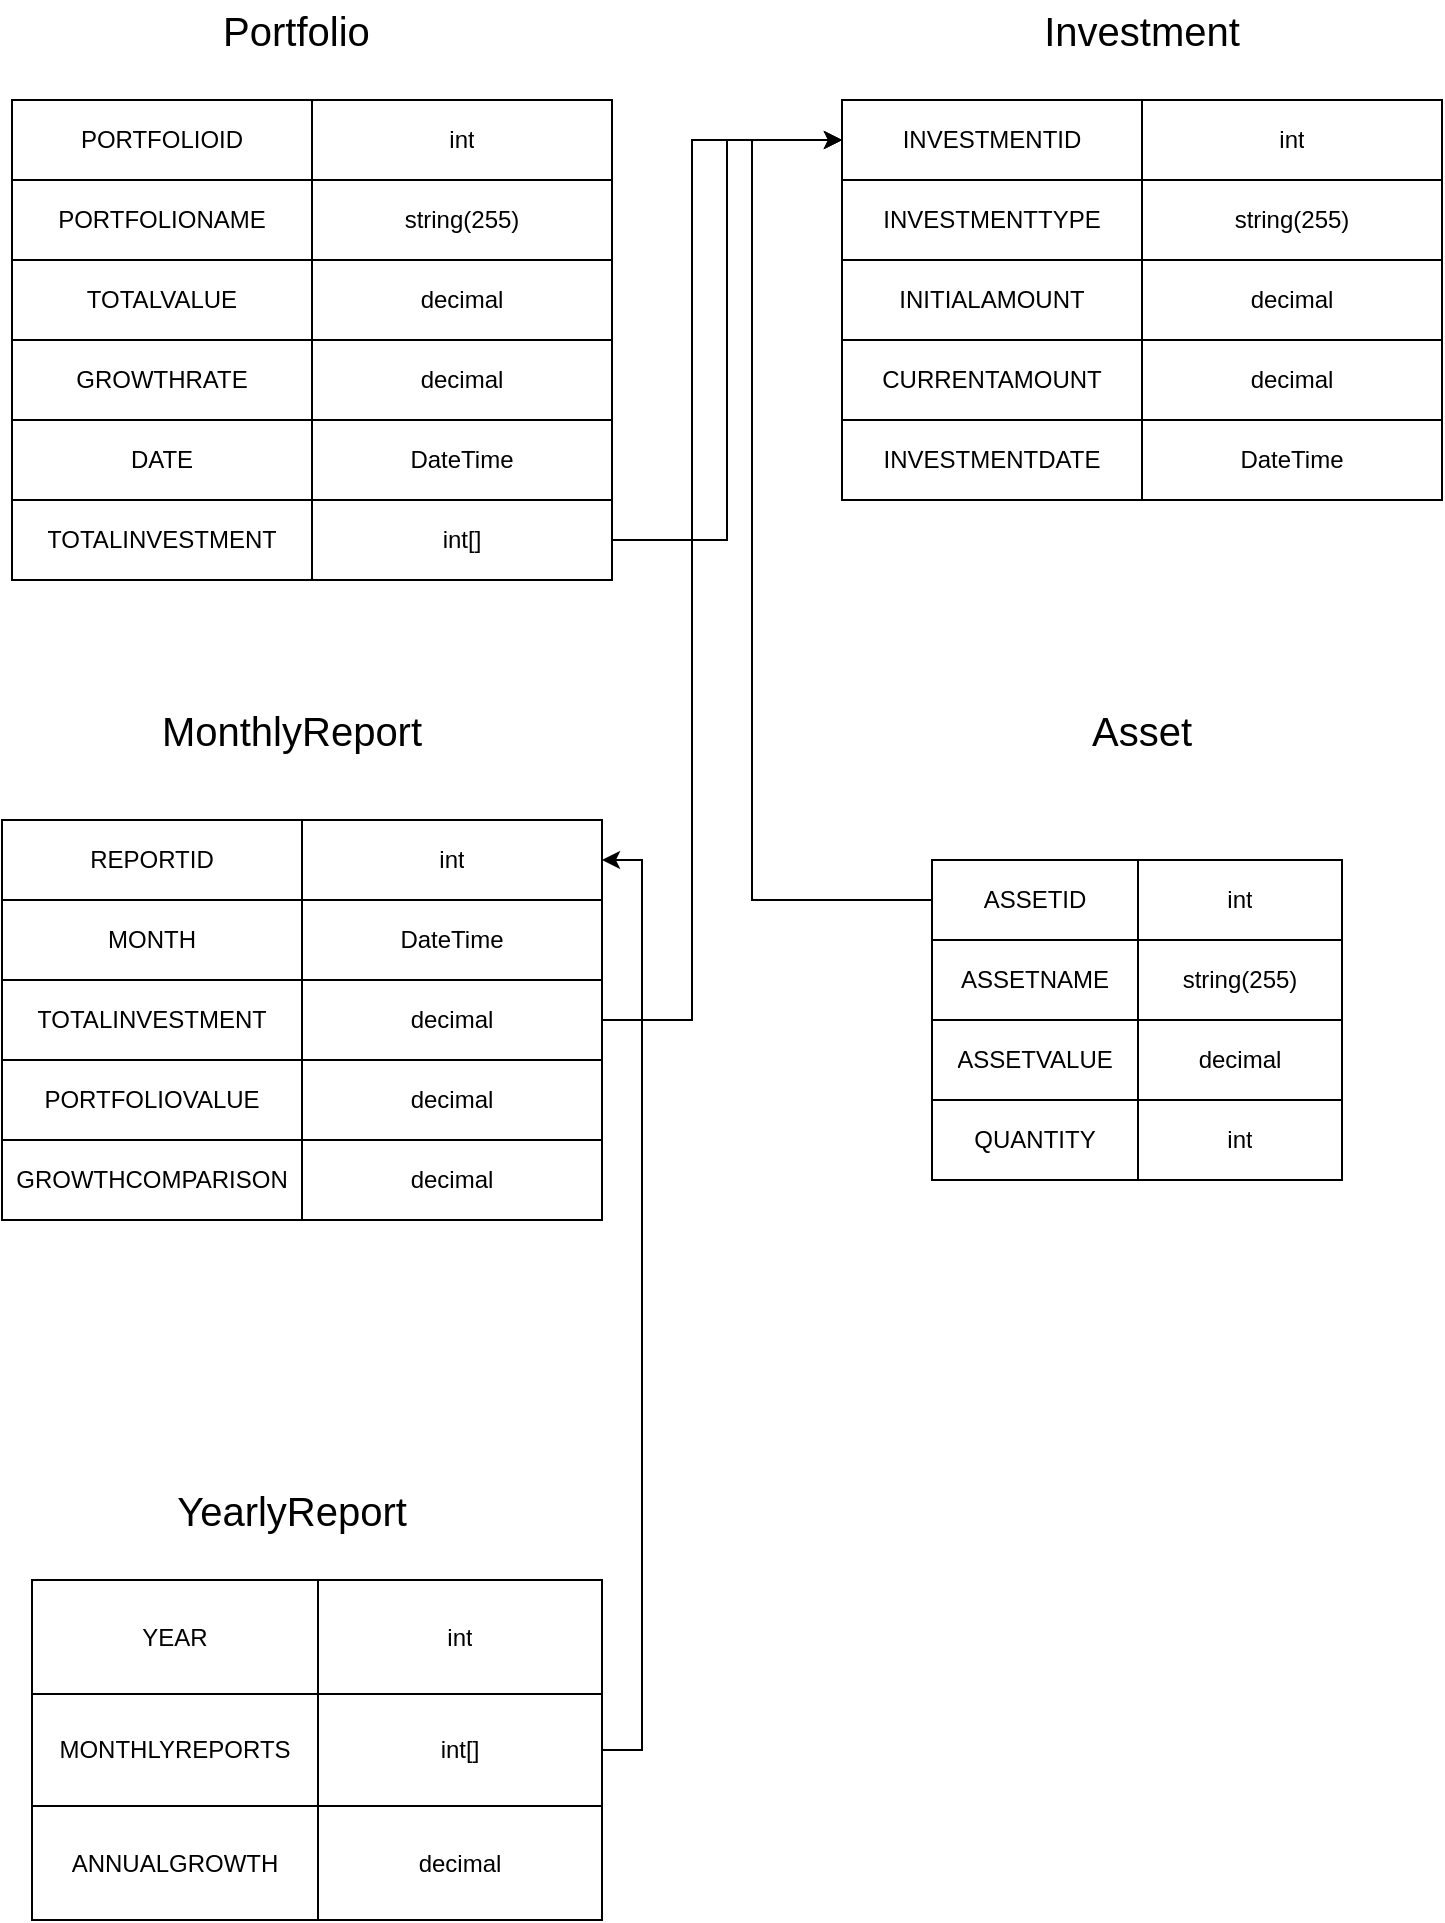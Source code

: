 <mxfile version="24.7.17">
  <diagram name="Page-1" id="lOi5t4IGH5ppWjD3ILn8">
    <mxGraphModel dx="2074" dy="1132" grid="1" gridSize="10" guides="1" tooltips="1" connect="1" arrows="1" fold="1" page="1" pageScale="1" pageWidth="850" pageHeight="1100" math="0" shadow="0">
      <root>
        <mxCell id="0" />
        <mxCell id="1" parent="0" />
        <mxCell id="yT-1FrAaaAiXMkMa1nwL-12" value="&lt;font style=&quot;font-size: 20px;&quot;&gt;Portfolio&amp;nbsp;&lt;/font&gt;" style="text;html=1;align=center;verticalAlign=middle;whiteSpace=wrap;rounded=0;fontSize=14;" vertex="1" parent="1">
          <mxGeometry x="155" y="10" width="80" height="30" as="geometry" />
        </mxCell>
        <mxCell id="yT-1FrAaaAiXMkMa1nwL-13" value="&lt;font style=&quot;font-size: 20px;&quot;&gt;MonthlyReport&lt;/font&gt;" style="text;html=1;align=center;verticalAlign=middle;whiteSpace=wrap;rounded=0;" vertex="1" parent="1">
          <mxGeometry x="160" y="360" width="60" height="30" as="geometry" />
        </mxCell>
        <mxCell id="yT-1FrAaaAiXMkMa1nwL-14" value="&lt;font style=&quot;font-size: 20px;&quot;&gt;YearlyReport&lt;/font&gt;" style="text;html=1;align=center;verticalAlign=middle;whiteSpace=wrap;rounded=0;" vertex="1" parent="1">
          <mxGeometry x="160" y="750" width="60" height="30" as="geometry" />
        </mxCell>
        <mxCell id="yT-1FrAaaAiXMkMa1nwL-15" value="&lt;font style=&quot;font-size: 20px;&quot;&gt;Investment&lt;/font&gt;" style="text;html=1;align=center;verticalAlign=middle;whiteSpace=wrap;rounded=0;" vertex="1" parent="1">
          <mxGeometry x="585" y="10" width="60" height="30" as="geometry" />
        </mxCell>
        <mxCell id="yT-1FrAaaAiXMkMa1nwL-16" value="&lt;font style=&quot;font-size: 20px;&quot;&gt;Asset&lt;/font&gt;" style="text;html=1;align=center;verticalAlign=middle;whiteSpace=wrap;rounded=0;" vertex="1" parent="1">
          <mxGeometry x="585" y="360" width="60" height="30" as="geometry" />
        </mxCell>
        <mxCell id="yT-1FrAaaAiXMkMa1nwL-47" value="" style="shape=table;startSize=0;container=1;collapsible=0;childLayout=tableLayout;" vertex="1" parent="1">
          <mxGeometry x="465" y="60" width="300" height="200" as="geometry" />
        </mxCell>
        <mxCell id="yT-1FrAaaAiXMkMa1nwL-48" value="" style="shape=tableRow;horizontal=0;startSize=0;swimlaneHead=0;swimlaneBody=0;strokeColor=inherit;top=0;left=0;bottom=0;right=0;collapsible=0;dropTarget=0;fillColor=none;points=[[0,0.5],[1,0.5]];portConstraint=eastwest;" vertex="1" parent="yT-1FrAaaAiXMkMa1nwL-47">
          <mxGeometry width="300" height="40" as="geometry" />
        </mxCell>
        <mxCell id="yT-1FrAaaAiXMkMa1nwL-49" value="INVESTMENTID" style="shape=partialRectangle;html=1;whiteSpace=wrap;connectable=0;strokeColor=inherit;overflow=hidden;fillColor=none;top=0;left=0;bottom=0;right=0;pointerEvents=1;" vertex="1" parent="yT-1FrAaaAiXMkMa1nwL-48">
          <mxGeometry width="150" height="40" as="geometry">
            <mxRectangle width="150" height="40" as="alternateBounds" />
          </mxGeometry>
        </mxCell>
        <mxCell id="yT-1FrAaaAiXMkMa1nwL-50" value="int" style="shape=partialRectangle;html=1;whiteSpace=wrap;connectable=0;strokeColor=inherit;overflow=hidden;fillColor=none;top=0;left=0;bottom=0;right=0;pointerEvents=1;" vertex="1" parent="yT-1FrAaaAiXMkMa1nwL-48">
          <mxGeometry x="150" width="150" height="40" as="geometry">
            <mxRectangle width="150" height="40" as="alternateBounds" />
          </mxGeometry>
        </mxCell>
        <mxCell id="yT-1FrAaaAiXMkMa1nwL-51" value="" style="shape=tableRow;horizontal=0;startSize=0;swimlaneHead=0;swimlaneBody=0;strokeColor=inherit;top=0;left=0;bottom=0;right=0;collapsible=0;dropTarget=0;fillColor=none;points=[[0,0.5],[1,0.5]];portConstraint=eastwest;" vertex="1" parent="yT-1FrAaaAiXMkMa1nwL-47">
          <mxGeometry y="40" width="300" height="40" as="geometry" />
        </mxCell>
        <mxCell id="yT-1FrAaaAiXMkMa1nwL-52" value="INVESTMENTTYPE" style="shape=partialRectangle;html=1;whiteSpace=wrap;connectable=0;strokeColor=inherit;overflow=hidden;fillColor=none;top=0;left=0;bottom=0;right=0;pointerEvents=1;" vertex="1" parent="yT-1FrAaaAiXMkMa1nwL-51">
          <mxGeometry width="150" height="40" as="geometry">
            <mxRectangle width="150" height="40" as="alternateBounds" />
          </mxGeometry>
        </mxCell>
        <mxCell id="yT-1FrAaaAiXMkMa1nwL-53" value="string(255)" style="shape=partialRectangle;html=1;whiteSpace=wrap;connectable=0;strokeColor=inherit;overflow=hidden;fillColor=none;top=0;left=0;bottom=0;right=0;pointerEvents=1;" vertex="1" parent="yT-1FrAaaAiXMkMa1nwL-51">
          <mxGeometry x="150" width="150" height="40" as="geometry">
            <mxRectangle width="150" height="40" as="alternateBounds" />
          </mxGeometry>
        </mxCell>
        <mxCell id="yT-1FrAaaAiXMkMa1nwL-54" value="" style="shape=tableRow;horizontal=0;startSize=0;swimlaneHead=0;swimlaneBody=0;strokeColor=inherit;top=0;left=0;bottom=0;right=0;collapsible=0;dropTarget=0;fillColor=none;points=[[0,0.5],[1,0.5]];portConstraint=eastwest;" vertex="1" parent="yT-1FrAaaAiXMkMa1nwL-47">
          <mxGeometry y="80" width="300" height="40" as="geometry" />
        </mxCell>
        <mxCell id="yT-1FrAaaAiXMkMa1nwL-55" value="INITIALAMOUNT" style="shape=partialRectangle;html=1;whiteSpace=wrap;connectable=0;strokeColor=inherit;overflow=hidden;fillColor=none;top=0;left=0;bottom=0;right=0;pointerEvents=1;" vertex="1" parent="yT-1FrAaaAiXMkMa1nwL-54">
          <mxGeometry width="150" height="40" as="geometry">
            <mxRectangle width="150" height="40" as="alternateBounds" />
          </mxGeometry>
        </mxCell>
        <mxCell id="yT-1FrAaaAiXMkMa1nwL-56" value="decimal" style="shape=partialRectangle;html=1;whiteSpace=wrap;connectable=0;strokeColor=inherit;overflow=hidden;fillColor=none;top=0;left=0;bottom=0;right=0;pointerEvents=1;" vertex="1" parent="yT-1FrAaaAiXMkMa1nwL-54">
          <mxGeometry x="150" width="150" height="40" as="geometry">
            <mxRectangle width="150" height="40" as="alternateBounds" />
          </mxGeometry>
        </mxCell>
        <mxCell id="yT-1FrAaaAiXMkMa1nwL-57" value="" style="shape=tableRow;horizontal=0;startSize=0;swimlaneHead=0;swimlaneBody=0;strokeColor=inherit;top=0;left=0;bottom=0;right=0;collapsible=0;dropTarget=0;fillColor=none;points=[[0,0.5],[1,0.5]];portConstraint=eastwest;" vertex="1" parent="yT-1FrAaaAiXMkMa1nwL-47">
          <mxGeometry y="120" width="300" height="40" as="geometry" />
        </mxCell>
        <mxCell id="yT-1FrAaaAiXMkMa1nwL-58" value="CURRENTAMOUNT" style="shape=partialRectangle;html=1;whiteSpace=wrap;connectable=0;strokeColor=inherit;overflow=hidden;fillColor=none;top=0;left=0;bottom=0;right=0;pointerEvents=1;" vertex="1" parent="yT-1FrAaaAiXMkMa1nwL-57">
          <mxGeometry width="150" height="40" as="geometry">
            <mxRectangle width="150" height="40" as="alternateBounds" />
          </mxGeometry>
        </mxCell>
        <mxCell id="yT-1FrAaaAiXMkMa1nwL-59" value="decimal" style="shape=partialRectangle;html=1;whiteSpace=wrap;connectable=0;strokeColor=inherit;overflow=hidden;fillColor=none;top=0;left=0;bottom=0;right=0;pointerEvents=1;" vertex="1" parent="yT-1FrAaaAiXMkMa1nwL-57">
          <mxGeometry x="150" width="150" height="40" as="geometry">
            <mxRectangle width="150" height="40" as="alternateBounds" />
          </mxGeometry>
        </mxCell>
        <mxCell id="yT-1FrAaaAiXMkMa1nwL-60" value="" style="shape=tableRow;horizontal=0;startSize=0;swimlaneHead=0;swimlaneBody=0;strokeColor=inherit;top=0;left=0;bottom=0;right=0;collapsible=0;dropTarget=0;fillColor=none;points=[[0,0.5],[1,0.5]];portConstraint=eastwest;" vertex="1" parent="yT-1FrAaaAiXMkMa1nwL-47">
          <mxGeometry y="160" width="300" height="40" as="geometry" />
        </mxCell>
        <mxCell id="yT-1FrAaaAiXMkMa1nwL-61" value="INVESTMENTDATE" style="shape=partialRectangle;html=1;whiteSpace=wrap;connectable=0;strokeColor=inherit;overflow=hidden;fillColor=none;top=0;left=0;bottom=0;right=0;pointerEvents=1;" vertex="1" parent="yT-1FrAaaAiXMkMa1nwL-60">
          <mxGeometry width="150" height="40" as="geometry">
            <mxRectangle width="150" height="40" as="alternateBounds" />
          </mxGeometry>
        </mxCell>
        <mxCell id="yT-1FrAaaAiXMkMa1nwL-62" value="DateTime" style="shape=partialRectangle;html=1;whiteSpace=wrap;connectable=0;strokeColor=inherit;overflow=hidden;fillColor=none;top=0;left=0;bottom=0;right=0;pointerEvents=1;" vertex="1" parent="yT-1FrAaaAiXMkMa1nwL-60">
          <mxGeometry x="150" width="150" height="40" as="geometry">
            <mxRectangle width="150" height="40" as="alternateBounds" />
          </mxGeometry>
        </mxCell>
        <mxCell id="yT-1FrAaaAiXMkMa1nwL-63" value="" style="shape=table;startSize=0;container=1;collapsible=0;childLayout=tableLayout;" vertex="1" parent="1">
          <mxGeometry x="510" y="440" width="205" height="160" as="geometry" />
        </mxCell>
        <mxCell id="yT-1FrAaaAiXMkMa1nwL-64" value="" style="shape=tableRow;horizontal=0;startSize=0;swimlaneHead=0;swimlaneBody=0;strokeColor=inherit;top=0;left=0;bottom=0;right=0;collapsible=0;dropTarget=0;fillColor=none;points=[[0,0.5],[1,0.5]];portConstraint=eastwest;" vertex="1" parent="yT-1FrAaaAiXMkMa1nwL-63">
          <mxGeometry width="205" height="40" as="geometry" />
        </mxCell>
        <mxCell id="yT-1FrAaaAiXMkMa1nwL-65" value="ASSETID" style="shape=partialRectangle;html=1;whiteSpace=wrap;connectable=0;strokeColor=inherit;overflow=hidden;fillColor=none;top=0;left=0;bottom=0;right=0;pointerEvents=1;" vertex="1" parent="yT-1FrAaaAiXMkMa1nwL-64">
          <mxGeometry width="103" height="40" as="geometry">
            <mxRectangle width="103" height="40" as="alternateBounds" />
          </mxGeometry>
        </mxCell>
        <mxCell id="yT-1FrAaaAiXMkMa1nwL-66" value="int" style="shape=partialRectangle;html=1;whiteSpace=wrap;connectable=0;strokeColor=inherit;overflow=hidden;fillColor=none;top=0;left=0;bottom=0;right=0;pointerEvents=1;" vertex="1" parent="yT-1FrAaaAiXMkMa1nwL-64">
          <mxGeometry x="103" width="102" height="40" as="geometry">
            <mxRectangle width="102" height="40" as="alternateBounds" />
          </mxGeometry>
        </mxCell>
        <mxCell id="yT-1FrAaaAiXMkMa1nwL-67" value="" style="shape=tableRow;horizontal=0;startSize=0;swimlaneHead=0;swimlaneBody=0;strokeColor=inherit;top=0;left=0;bottom=0;right=0;collapsible=0;dropTarget=0;fillColor=none;points=[[0,0.5],[1,0.5]];portConstraint=eastwest;" vertex="1" parent="yT-1FrAaaAiXMkMa1nwL-63">
          <mxGeometry y="40" width="205" height="40" as="geometry" />
        </mxCell>
        <mxCell id="yT-1FrAaaAiXMkMa1nwL-68" value="ASSETNAME" style="shape=partialRectangle;html=1;whiteSpace=wrap;connectable=0;strokeColor=inherit;overflow=hidden;fillColor=none;top=0;left=0;bottom=0;right=0;pointerEvents=1;" vertex="1" parent="yT-1FrAaaAiXMkMa1nwL-67">
          <mxGeometry width="103" height="40" as="geometry">
            <mxRectangle width="103" height="40" as="alternateBounds" />
          </mxGeometry>
        </mxCell>
        <mxCell id="yT-1FrAaaAiXMkMa1nwL-69" value="string(255)" style="shape=partialRectangle;html=1;whiteSpace=wrap;connectable=0;strokeColor=inherit;overflow=hidden;fillColor=none;top=0;left=0;bottom=0;right=0;pointerEvents=1;" vertex="1" parent="yT-1FrAaaAiXMkMa1nwL-67">
          <mxGeometry x="103" width="102" height="40" as="geometry">
            <mxRectangle width="102" height="40" as="alternateBounds" />
          </mxGeometry>
        </mxCell>
        <mxCell id="yT-1FrAaaAiXMkMa1nwL-70" value="" style="shape=tableRow;horizontal=0;startSize=0;swimlaneHead=0;swimlaneBody=0;strokeColor=inherit;top=0;left=0;bottom=0;right=0;collapsible=0;dropTarget=0;fillColor=none;points=[[0,0.5],[1,0.5]];portConstraint=eastwest;" vertex="1" parent="yT-1FrAaaAiXMkMa1nwL-63">
          <mxGeometry y="80" width="205" height="40" as="geometry" />
        </mxCell>
        <mxCell id="yT-1FrAaaAiXMkMa1nwL-71" value="ASSETVALUE" style="shape=partialRectangle;html=1;whiteSpace=wrap;connectable=0;strokeColor=inherit;overflow=hidden;fillColor=none;top=0;left=0;bottom=0;right=0;pointerEvents=1;" vertex="1" parent="yT-1FrAaaAiXMkMa1nwL-70">
          <mxGeometry width="103" height="40" as="geometry">
            <mxRectangle width="103" height="40" as="alternateBounds" />
          </mxGeometry>
        </mxCell>
        <mxCell id="yT-1FrAaaAiXMkMa1nwL-72" value="decimal" style="shape=partialRectangle;html=1;whiteSpace=wrap;connectable=0;strokeColor=inherit;overflow=hidden;fillColor=none;top=0;left=0;bottom=0;right=0;pointerEvents=1;" vertex="1" parent="yT-1FrAaaAiXMkMa1nwL-70">
          <mxGeometry x="103" width="102" height="40" as="geometry">
            <mxRectangle width="102" height="40" as="alternateBounds" />
          </mxGeometry>
        </mxCell>
        <mxCell id="yT-1FrAaaAiXMkMa1nwL-73" value="" style="shape=tableRow;horizontal=0;startSize=0;swimlaneHead=0;swimlaneBody=0;strokeColor=inherit;top=0;left=0;bottom=0;right=0;collapsible=0;dropTarget=0;fillColor=none;points=[[0,0.5],[1,0.5]];portConstraint=eastwest;" vertex="1" parent="yT-1FrAaaAiXMkMa1nwL-63">
          <mxGeometry y="120" width="205" height="40" as="geometry" />
        </mxCell>
        <mxCell id="yT-1FrAaaAiXMkMa1nwL-74" value="QUANTITY" style="shape=partialRectangle;html=1;whiteSpace=wrap;connectable=0;strokeColor=inherit;overflow=hidden;fillColor=none;top=0;left=0;bottom=0;right=0;pointerEvents=1;" vertex="1" parent="yT-1FrAaaAiXMkMa1nwL-73">
          <mxGeometry width="103" height="40" as="geometry">
            <mxRectangle width="103" height="40" as="alternateBounds" />
          </mxGeometry>
        </mxCell>
        <mxCell id="yT-1FrAaaAiXMkMa1nwL-75" value="int" style="shape=partialRectangle;html=1;whiteSpace=wrap;connectable=0;strokeColor=inherit;overflow=hidden;fillColor=none;top=0;left=0;bottom=0;right=0;pointerEvents=1;" vertex="1" parent="yT-1FrAaaAiXMkMa1nwL-73">
          <mxGeometry x="103" width="102" height="40" as="geometry">
            <mxRectangle width="102" height="40" as="alternateBounds" />
          </mxGeometry>
        </mxCell>
        <mxCell id="yT-1FrAaaAiXMkMa1nwL-76" value="" style="shape=table;startSize=0;container=1;collapsible=0;childLayout=tableLayout;" vertex="1" parent="1">
          <mxGeometry x="50" y="60" width="300" height="240" as="geometry" />
        </mxCell>
        <mxCell id="yT-1FrAaaAiXMkMa1nwL-77" value="" style="shape=tableRow;horizontal=0;startSize=0;swimlaneHead=0;swimlaneBody=0;strokeColor=inherit;top=0;left=0;bottom=0;right=0;collapsible=0;dropTarget=0;fillColor=none;points=[[0,0.5],[1,0.5]];portConstraint=eastwest;" vertex="1" parent="yT-1FrAaaAiXMkMa1nwL-76">
          <mxGeometry width="300" height="40" as="geometry" />
        </mxCell>
        <mxCell id="yT-1FrAaaAiXMkMa1nwL-78" value="PORTFOLIOID" style="shape=partialRectangle;html=1;whiteSpace=wrap;connectable=0;strokeColor=inherit;overflow=hidden;fillColor=none;top=0;left=0;bottom=0;right=0;pointerEvents=1;" vertex="1" parent="yT-1FrAaaAiXMkMa1nwL-77">
          <mxGeometry width="150" height="40" as="geometry">
            <mxRectangle width="150" height="40" as="alternateBounds" />
          </mxGeometry>
        </mxCell>
        <mxCell id="yT-1FrAaaAiXMkMa1nwL-79" value="int" style="shape=partialRectangle;html=1;whiteSpace=wrap;connectable=0;strokeColor=inherit;overflow=hidden;fillColor=none;top=0;left=0;bottom=0;right=0;pointerEvents=1;" vertex="1" parent="yT-1FrAaaAiXMkMa1nwL-77">
          <mxGeometry x="150" width="150" height="40" as="geometry">
            <mxRectangle width="150" height="40" as="alternateBounds" />
          </mxGeometry>
        </mxCell>
        <mxCell id="yT-1FrAaaAiXMkMa1nwL-80" value="" style="shape=tableRow;horizontal=0;startSize=0;swimlaneHead=0;swimlaneBody=0;strokeColor=inherit;top=0;left=0;bottom=0;right=0;collapsible=0;dropTarget=0;fillColor=none;points=[[0,0.5],[1,0.5]];portConstraint=eastwest;" vertex="1" parent="yT-1FrAaaAiXMkMa1nwL-76">
          <mxGeometry y="40" width="300" height="40" as="geometry" />
        </mxCell>
        <mxCell id="yT-1FrAaaAiXMkMa1nwL-81" value="PORTFOLIONAME" style="shape=partialRectangle;html=1;whiteSpace=wrap;connectable=0;strokeColor=inherit;overflow=hidden;fillColor=none;top=0;left=0;bottom=0;right=0;pointerEvents=1;" vertex="1" parent="yT-1FrAaaAiXMkMa1nwL-80">
          <mxGeometry width="150" height="40" as="geometry">
            <mxRectangle width="150" height="40" as="alternateBounds" />
          </mxGeometry>
        </mxCell>
        <mxCell id="yT-1FrAaaAiXMkMa1nwL-82" value="string(255)" style="shape=partialRectangle;html=1;whiteSpace=wrap;connectable=0;strokeColor=inherit;overflow=hidden;fillColor=none;top=0;left=0;bottom=0;right=0;pointerEvents=1;" vertex="1" parent="yT-1FrAaaAiXMkMa1nwL-80">
          <mxGeometry x="150" width="150" height="40" as="geometry">
            <mxRectangle width="150" height="40" as="alternateBounds" />
          </mxGeometry>
        </mxCell>
        <mxCell id="yT-1FrAaaAiXMkMa1nwL-83" value="" style="shape=tableRow;horizontal=0;startSize=0;swimlaneHead=0;swimlaneBody=0;strokeColor=inherit;top=0;left=0;bottom=0;right=0;collapsible=0;dropTarget=0;fillColor=none;points=[[0,0.5],[1,0.5]];portConstraint=eastwest;" vertex="1" parent="yT-1FrAaaAiXMkMa1nwL-76">
          <mxGeometry y="80" width="300" height="40" as="geometry" />
        </mxCell>
        <mxCell id="yT-1FrAaaAiXMkMa1nwL-84" value="TOTALVALUE" style="shape=partialRectangle;html=1;whiteSpace=wrap;connectable=0;strokeColor=inherit;overflow=hidden;fillColor=none;top=0;left=0;bottom=0;right=0;pointerEvents=1;" vertex="1" parent="yT-1FrAaaAiXMkMa1nwL-83">
          <mxGeometry width="150" height="40" as="geometry">
            <mxRectangle width="150" height="40" as="alternateBounds" />
          </mxGeometry>
        </mxCell>
        <mxCell id="yT-1FrAaaAiXMkMa1nwL-85" value="decimal" style="shape=partialRectangle;html=1;whiteSpace=wrap;connectable=0;strokeColor=inherit;overflow=hidden;fillColor=none;top=0;left=0;bottom=0;right=0;pointerEvents=1;" vertex="1" parent="yT-1FrAaaAiXMkMa1nwL-83">
          <mxGeometry x="150" width="150" height="40" as="geometry">
            <mxRectangle width="150" height="40" as="alternateBounds" />
          </mxGeometry>
        </mxCell>
        <mxCell id="yT-1FrAaaAiXMkMa1nwL-86" value="" style="shape=tableRow;horizontal=0;startSize=0;swimlaneHead=0;swimlaneBody=0;strokeColor=inherit;top=0;left=0;bottom=0;right=0;collapsible=0;dropTarget=0;fillColor=none;points=[[0,0.5],[1,0.5]];portConstraint=eastwest;" vertex="1" parent="yT-1FrAaaAiXMkMa1nwL-76">
          <mxGeometry y="120" width="300" height="40" as="geometry" />
        </mxCell>
        <mxCell id="yT-1FrAaaAiXMkMa1nwL-87" value="GROWTHRATE" style="shape=partialRectangle;html=1;whiteSpace=wrap;connectable=0;strokeColor=inherit;overflow=hidden;fillColor=none;top=0;left=0;bottom=0;right=0;pointerEvents=1;" vertex="1" parent="yT-1FrAaaAiXMkMa1nwL-86">
          <mxGeometry width="150" height="40" as="geometry">
            <mxRectangle width="150" height="40" as="alternateBounds" />
          </mxGeometry>
        </mxCell>
        <mxCell id="yT-1FrAaaAiXMkMa1nwL-88" value="decimal" style="shape=partialRectangle;html=1;whiteSpace=wrap;connectable=0;strokeColor=inherit;overflow=hidden;fillColor=none;top=0;left=0;bottom=0;right=0;pointerEvents=1;" vertex="1" parent="yT-1FrAaaAiXMkMa1nwL-86">
          <mxGeometry x="150" width="150" height="40" as="geometry">
            <mxRectangle width="150" height="40" as="alternateBounds" />
          </mxGeometry>
        </mxCell>
        <mxCell id="yT-1FrAaaAiXMkMa1nwL-89" value="" style="shape=tableRow;horizontal=0;startSize=0;swimlaneHead=0;swimlaneBody=0;strokeColor=inherit;top=0;left=0;bottom=0;right=0;collapsible=0;dropTarget=0;fillColor=none;points=[[0,0.5],[1,0.5]];portConstraint=eastwest;" vertex="1" parent="yT-1FrAaaAiXMkMa1nwL-76">
          <mxGeometry y="160" width="300" height="40" as="geometry" />
        </mxCell>
        <mxCell id="yT-1FrAaaAiXMkMa1nwL-90" value="DATE" style="shape=partialRectangle;html=1;whiteSpace=wrap;connectable=0;strokeColor=inherit;overflow=hidden;fillColor=none;top=0;left=0;bottom=0;right=0;pointerEvents=1;" vertex="1" parent="yT-1FrAaaAiXMkMa1nwL-89">
          <mxGeometry width="150" height="40" as="geometry">
            <mxRectangle width="150" height="40" as="alternateBounds" />
          </mxGeometry>
        </mxCell>
        <mxCell id="yT-1FrAaaAiXMkMa1nwL-91" value="DateTime" style="shape=partialRectangle;html=1;whiteSpace=wrap;connectable=0;strokeColor=inherit;overflow=hidden;fillColor=none;top=0;left=0;bottom=0;right=0;pointerEvents=1;" vertex="1" parent="yT-1FrAaaAiXMkMa1nwL-89">
          <mxGeometry x="150" width="150" height="40" as="geometry">
            <mxRectangle width="150" height="40" as="alternateBounds" />
          </mxGeometry>
        </mxCell>
        <mxCell id="yT-1FrAaaAiXMkMa1nwL-134" style="shape=tableRow;horizontal=0;startSize=0;swimlaneHead=0;swimlaneBody=0;strokeColor=inherit;top=0;left=0;bottom=0;right=0;collapsible=0;dropTarget=0;fillColor=none;points=[[0,0.5],[1,0.5]];portConstraint=eastwest;" vertex="1" parent="yT-1FrAaaAiXMkMa1nwL-76">
          <mxGeometry y="200" width="300" height="40" as="geometry" />
        </mxCell>
        <mxCell id="yT-1FrAaaAiXMkMa1nwL-135" value="TOTALINVESTMENT" style="shape=partialRectangle;html=1;whiteSpace=wrap;connectable=0;strokeColor=inherit;overflow=hidden;fillColor=none;top=0;left=0;bottom=0;right=0;pointerEvents=1;" vertex="1" parent="yT-1FrAaaAiXMkMa1nwL-134">
          <mxGeometry width="150" height="40" as="geometry">
            <mxRectangle width="150" height="40" as="alternateBounds" />
          </mxGeometry>
        </mxCell>
        <mxCell id="yT-1FrAaaAiXMkMa1nwL-136" value="int[]" style="shape=partialRectangle;html=1;whiteSpace=wrap;connectable=0;strokeColor=inherit;overflow=hidden;fillColor=none;top=0;left=0;bottom=0;right=0;pointerEvents=1;" vertex="1" parent="yT-1FrAaaAiXMkMa1nwL-134">
          <mxGeometry x="150" width="150" height="40" as="geometry">
            <mxRectangle width="150" height="40" as="alternateBounds" />
          </mxGeometry>
        </mxCell>
        <mxCell id="yT-1FrAaaAiXMkMa1nwL-92" value="" style="shape=table;startSize=0;container=1;collapsible=0;childLayout=tableLayout;" vertex="1" parent="1">
          <mxGeometry x="45" y="420" width="300" height="200" as="geometry" />
        </mxCell>
        <mxCell id="yT-1FrAaaAiXMkMa1nwL-93" value="" style="shape=tableRow;horizontal=0;startSize=0;swimlaneHead=0;swimlaneBody=0;strokeColor=inherit;top=0;left=0;bottom=0;right=0;collapsible=0;dropTarget=0;fillColor=none;points=[[0,0.5],[1,0.5]];portConstraint=eastwest;" vertex="1" parent="yT-1FrAaaAiXMkMa1nwL-92">
          <mxGeometry width="300" height="40" as="geometry" />
        </mxCell>
        <mxCell id="yT-1FrAaaAiXMkMa1nwL-94" value="REPORTID" style="shape=partialRectangle;html=1;whiteSpace=wrap;connectable=0;strokeColor=inherit;overflow=hidden;fillColor=none;top=0;left=0;bottom=0;right=0;pointerEvents=1;" vertex="1" parent="yT-1FrAaaAiXMkMa1nwL-93">
          <mxGeometry width="150" height="40" as="geometry">
            <mxRectangle width="150" height="40" as="alternateBounds" />
          </mxGeometry>
        </mxCell>
        <mxCell id="yT-1FrAaaAiXMkMa1nwL-95" value="int" style="shape=partialRectangle;html=1;whiteSpace=wrap;connectable=0;strokeColor=inherit;overflow=hidden;fillColor=none;top=0;left=0;bottom=0;right=0;pointerEvents=1;" vertex="1" parent="yT-1FrAaaAiXMkMa1nwL-93">
          <mxGeometry x="150" width="150" height="40" as="geometry">
            <mxRectangle width="150" height="40" as="alternateBounds" />
          </mxGeometry>
        </mxCell>
        <mxCell id="yT-1FrAaaAiXMkMa1nwL-96" value="" style="shape=tableRow;horizontal=0;startSize=0;swimlaneHead=0;swimlaneBody=0;strokeColor=inherit;top=0;left=0;bottom=0;right=0;collapsible=0;dropTarget=0;fillColor=none;points=[[0,0.5],[1,0.5]];portConstraint=eastwest;" vertex="1" parent="yT-1FrAaaAiXMkMa1nwL-92">
          <mxGeometry y="40" width="300" height="40" as="geometry" />
        </mxCell>
        <mxCell id="yT-1FrAaaAiXMkMa1nwL-97" value="MONTH" style="shape=partialRectangle;html=1;whiteSpace=wrap;connectable=0;strokeColor=inherit;overflow=hidden;fillColor=none;top=0;left=0;bottom=0;right=0;pointerEvents=1;" vertex="1" parent="yT-1FrAaaAiXMkMa1nwL-96">
          <mxGeometry width="150" height="40" as="geometry">
            <mxRectangle width="150" height="40" as="alternateBounds" />
          </mxGeometry>
        </mxCell>
        <mxCell id="yT-1FrAaaAiXMkMa1nwL-98" value="DateTime" style="shape=partialRectangle;html=1;whiteSpace=wrap;connectable=0;strokeColor=inherit;overflow=hidden;fillColor=none;top=0;left=0;bottom=0;right=0;pointerEvents=1;" vertex="1" parent="yT-1FrAaaAiXMkMa1nwL-96">
          <mxGeometry x="150" width="150" height="40" as="geometry">
            <mxRectangle width="150" height="40" as="alternateBounds" />
          </mxGeometry>
        </mxCell>
        <mxCell id="yT-1FrAaaAiXMkMa1nwL-99" value="" style="shape=tableRow;horizontal=0;startSize=0;swimlaneHead=0;swimlaneBody=0;strokeColor=inherit;top=0;left=0;bottom=0;right=0;collapsible=0;dropTarget=0;fillColor=none;points=[[0,0.5],[1,0.5]];portConstraint=eastwest;" vertex="1" parent="yT-1FrAaaAiXMkMa1nwL-92">
          <mxGeometry y="80" width="300" height="40" as="geometry" />
        </mxCell>
        <mxCell id="yT-1FrAaaAiXMkMa1nwL-100" value="TOTALINVESTMENT" style="shape=partialRectangle;html=1;whiteSpace=wrap;connectable=0;strokeColor=inherit;overflow=hidden;fillColor=none;top=0;left=0;bottom=0;right=0;pointerEvents=1;" vertex="1" parent="yT-1FrAaaAiXMkMa1nwL-99">
          <mxGeometry width="150" height="40" as="geometry">
            <mxRectangle width="150" height="40" as="alternateBounds" />
          </mxGeometry>
        </mxCell>
        <mxCell id="yT-1FrAaaAiXMkMa1nwL-101" value="decimal" style="shape=partialRectangle;html=1;whiteSpace=wrap;connectable=0;strokeColor=inherit;overflow=hidden;fillColor=none;top=0;left=0;bottom=0;right=0;pointerEvents=1;" vertex="1" parent="yT-1FrAaaAiXMkMa1nwL-99">
          <mxGeometry x="150" width="150" height="40" as="geometry">
            <mxRectangle width="150" height="40" as="alternateBounds" />
          </mxGeometry>
        </mxCell>
        <mxCell id="yT-1FrAaaAiXMkMa1nwL-102" value="" style="shape=tableRow;horizontal=0;startSize=0;swimlaneHead=0;swimlaneBody=0;strokeColor=inherit;top=0;left=0;bottom=0;right=0;collapsible=0;dropTarget=0;fillColor=none;points=[[0,0.5],[1,0.5]];portConstraint=eastwest;" vertex="1" parent="yT-1FrAaaAiXMkMa1nwL-92">
          <mxGeometry y="120" width="300" height="40" as="geometry" />
        </mxCell>
        <mxCell id="yT-1FrAaaAiXMkMa1nwL-103" value="PORTFOLIOVALUE" style="shape=partialRectangle;html=1;whiteSpace=wrap;connectable=0;strokeColor=inherit;overflow=hidden;fillColor=none;top=0;left=0;bottom=0;right=0;pointerEvents=1;" vertex="1" parent="yT-1FrAaaAiXMkMa1nwL-102">
          <mxGeometry width="150" height="40" as="geometry">
            <mxRectangle width="150" height="40" as="alternateBounds" />
          </mxGeometry>
        </mxCell>
        <mxCell id="yT-1FrAaaAiXMkMa1nwL-104" value="decimal" style="shape=partialRectangle;html=1;whiteSpace=wrap;connectable=0;strokeColor=inherit;overflow=hidden;fillColor=none;top=0;left=0;bottom=0;right=0;pointerEvents=1;" vertex="1" parent="yT-1FrAaaAiXMkMa1nwL-102">
          <mxGeometry x="150" width="150" height="40" as="geometry">
            <mxRectangle width="150" height="40" as="alternateBounds" />
          </mxGeometry>
        </mxCell>
        <mxCell id="yT-1FrAaaAiXMkMa1nwL-105" value="" style="shape=tableRow;horizontal=0;startSize=0;swimlaneHead=0;swimlaneBody=0;strokeColor=inherit;top=0;left=0;bottom=0;right=0;collapsible=0;dropTarget=0;fillColor=none;points=[[0,0.5],[1,0.5]];portConstraint=eastwest;" vertex="1" parent="yT-1FrAaaAiXMkMa1nwL-92">
          <mxGeometry y="160" width="300" height="40" as="geometry" />
        </mxCell>
        <mxCell id="yT-1FrAaaAiXMkMa1nwL-106" value="GROWTHCOMPARISON" style="shape=partialRectangle;html=1;whiteSpace=wrap;connectable=0;strokeColor=inherit;overflow=hidden;fillColor=none;top=0;left=0;bottom=0;right=0;pointerEvents=1;" vertex="1" parent="yT-1FrAaaAiXMkMa1nwL-105">
          <mxGeometry width="150" height="40" as="geometry">
            <mxRectangle width="150" height="40" as="alternateBounds" />
          </mxGeometry>
        </mxCell>
        <mxCell id="yT-1FrAaaAiXMkMa1nwL-107" value="decimal" style="shape=partialRectangle;html=1;whiteSpace=wrap;connectable=0;strokeColor=inherit;overflow=hidden;fillColor=none;top=0;left=0;bottom=0;right=0;pointerEvents=1;" vertex="1" parent="yT-1FrAaaAiXMkMa1nwL-105">
          <mxGeometry x="150" width="150" height="40" as="geometry">
            <mxRectangle width="150" height="40" as="alternateBounds" />
          </mxGeometry>
        </mxCell>
        <mxCell id="yT-1FrAaaAiXMkMa1nwL-124" value="" style="shape=table;startSize=0;container=1;collapsible=0;childLayout=tableLayout;" vertex="1" parent="1">
          <mxGeometry x="60" y="800" width="285" height="170" as="geometry" />
        </mxCell>
        <mxCell id="yT-1FrAaaAiXMkMa1nwL-125" value="" style="shape=tableRow;horizontal=0;startSize=0;swimlaneHead=0;swimlaneBody=0;strokeColor=inherit;top=0;left=0;bottom=0;right=0;collapsible=0;dropTarget=0;fillColor=none;points=[[0,0.5],[1,0.5]];portConstraint=eastwest;" vertex="1" parent="yT-1FrAaaAiXMkMa1nwL-124">
          <mxGeometry width="285" height="57" as="geometry" />
        </mxCell>
        <mxCell id="yT-1FrAaaAiXMkMa1nwL-126" value="YEAR" style="shape=partialRectangle;html=1;whiteSpace=wrap;connectable=0;strokeColor=inherit;overflow=hidden;fillColor=none;top=0;left=0;bottom=0;right=0;pointerEvents=1;" vertex="1" parent="yT-1FrAaaAiXMkMa1nwL-125">
          <mxGeometry width="143" height="57" as="geometry">
            <mxRectangle width="143" height="57" as="alternateBounds" />
          </mxGeometry>
        </mxCell>
        <mxCell id="yT-1FrAaaAiXMkMa1nwL-127" value="int" style="shape=partialRectangle;html=1;whiteSpace=wrap;connectable=0;strokeColor=inherit;overflow=hidden;fillColor=none;top=0;left=0;bottom=0;right=0;pointerEvents=1;" vertex="1" parent="yT-1FrAaaAiXMkMa1nwL-125">
          <mxGeometry x="143" width="142" height="57" as="geometry">
            <mxRectangle width="142" height="57" as="alternateBounds" />
          </mxGeometry>
        </mxCell>
        <mxCell id="yT-1FrAaaAiXMkMa1nwL-128" value="" style="shape=tableRow;horizontal=0;startSize=0;swimlaneHead=0;swimlaneBody=0;strokeColor=inherit;top=0;left=0;bottom=0;right=0;collapsible=0;dropTarget=0;fillColor=none;points=[[0,0.5],[1,0.5]];portConstraint=eastwest;" vertex="1" parent="yT-1FrAaaAiXMkMa1nwL-124">
          <mxGeometry y="57" width="285" height="56" as="geometry" />
        </mxCell>
        <mxCell id="yT-1FrAaaAiXMkMa1nwL-129" value="MONTHLYREPORTS" style="shape=partialRectangle;html=1;whiteSpace=wrap;connectable=0;strokeColor=inherit;overflow=hidden;fillColor=none;top=0;left=0;bottom=0;right=0;pointerEvents=1;" vertex="1" parent="yT-1FrAaaAiXMkMa1nwL-128">
          <mxGeometry width="143" height="56" as="geometry">
            <mxRectangle width="143" height="56" as="alternateBounds" />
          </mxGeometry>
        </mxCell>
        <mxCell id="yT-1FrAaaAiXMkMa1nwL-130" value="int[]" style="shape=partialRectangle;html=1;whiteSpace=wrap;connectable=0;strokeColor=inherit;overflow=hidden;fillColor=none;top=0;left=0;bottom=0;right=0;pointerEvents=1;" vertex="1" parent="yT-1FrAaaAiXMkMa1nwL-128">
          <mxGeometry x="143" width="142" height="56" as="geometry">
            <mxRectangle width="142" height="56" as="alternateBounds" />
          </mxGeometry>
        </mxCell>
        <mxCell id="yT-1FrAaaAiXMkMa1nwL-131" value="" style="shape=tableRow;horizontal=0;startSize=0;swimlaneHead=0;swimlaneBody=0;strokeColor=inherit;top=0;left=0;bottom=0;right=0;collapsible=0;dropTarget=0;fillColor=none;points=[[0,0.5],[1,0.5]];portConstraint=eastwest;" vertex="1" parent="yT-1FrAaaAiXMkMa1nwL-124">
          <mxGeometry y="113" width="285" height="57" as="geometry" />
        </mxCell>
        <mxCell id="yT-1FrAaaAiXMkMa1nwL-132" value="ANNUALGROWTH" style="shape=partialRectangle;html=1;whiteSpace=wrap;connectable=0;strokeColor=inherit;overflow=hidden;fillColor=none;top=0;left=0;bottom=0;right=0;pointerEvents=1;" vertex="1" parent="yT-1FrAaaAiXMkMa1nwL-131">
          <mxGeometry width="143" height="57" as="geometry">
            <mxRectangle width="143" height="57" as="alternateBounds" />
          </mxGeometry>
        </mxCell>
        <mxCell id="yT-1FrAaaAiXMkMa1nwL-133" value="decimal" style="shape=partialRectangle;html=1;whiteSpace=wrap;connectable=0;strokeColor=inherit;overflow=hidden;fillColor=none;top=0;left=0;bottom=0;right=0;pointerEvents=1;" vertex="1" parent="yT-1FrAaaAiXMkMa1nwL-131">
          <mxGeometry x="143" width="142" height="57" as="geometry">
            <mxRectangle width="142" height="57" as="alternateBounds" />
          </mxGeometry>
        </mxCell>
        <mxCell id="yT-1FrAaaAiXMkMa1nwL-137" style="edgeStyle=orthogonalEdgeStyle;rounded=0;orthogonalLoop=1;jettySize=auto;html=1;exitX=1;exitY=0.5;exitDx=0;exitDy=0;entryX=0;entryY=0.5;entryDx=0;entryDy=0;" edge="1" parent="1" source="yT-1FrAaaAiXMkMa1nwL-134" target="yT-1FrAaaAiXMkMa1nwL-48">
          <mxGeometry relative="1" as="geometry" />
        </mxCell>
        <mxCell id="yT-1FrAaaAiXMkMa1nwL-138" style="edgeStyle=orthogonalEdgeStyle;rounded=0;orthogonalLoop=1;jettySize=auto;html=1;exitX=1;exitY=0.5;exitDx=0;exitDy=0;entryX=0;entryY=0.5;entryDx=0;entryDy=0;" edge="1" parent="1" source="yT-1FrAaaAiXMkMa1nwL-99" target="yT-1FrAaaAiXMkMa1nwL-48">
          <mxGeometry relative="1" as="geometry">
            <Array as="points">
              <mxPoint x="390" y="520" />
              <mxPoint x="390" y="80" />
            </Array>
          </mxGeometry>
        </mxCell>
        <mxCell id="yT-1FrAaaAiXMkMa1nwL-139" style="edgeStyle=orthogonalEdgeStyle;rounded=0;orthogonalLoop=1;jettySize=auto;html=1;exitX=1;exitY=0.5;exitDx=0;exitDy=0;entryX=1;entryY=0.5;entryDx=0;entryDy=0;" edge="1" parent="1" source="yT-1FrAaaAiXMkMa1nwL-128" target="yT-1FrAaaAiXMkMa1nwL-93">
          <mxGeometry relative="1" as="geometry" />
        </mxCell>
        <mxCell id="yT-1FrAaaAiXMkMa1nwL-140" style="edgeStyle=orthogonalEdgeStyle;rounded=0;orthogonalLoop=1;jettySize=auto;html=1;exitX=0;exitY=0.5;exitDx=0;exitDy=0;entryX=0;entryY=0.5;entryDx=0;entryDy=0;" edge="1" parent="1" source="yT-1FrAaaAiXMkMa1nwL-64" target="yT-1FrAaaAiXMkMa1nwL-48">
          <mxGeometry relative="1" as="geometry">
            <Array as="points">
              <mxPoint x="420" y="460" />
              <mxPoint x="420" y="80" />
            </Array>
          </mxGeometry>
        </mxCell>
      </root>
    </mxGraphModel>
  </diagram>
</mxfile>
